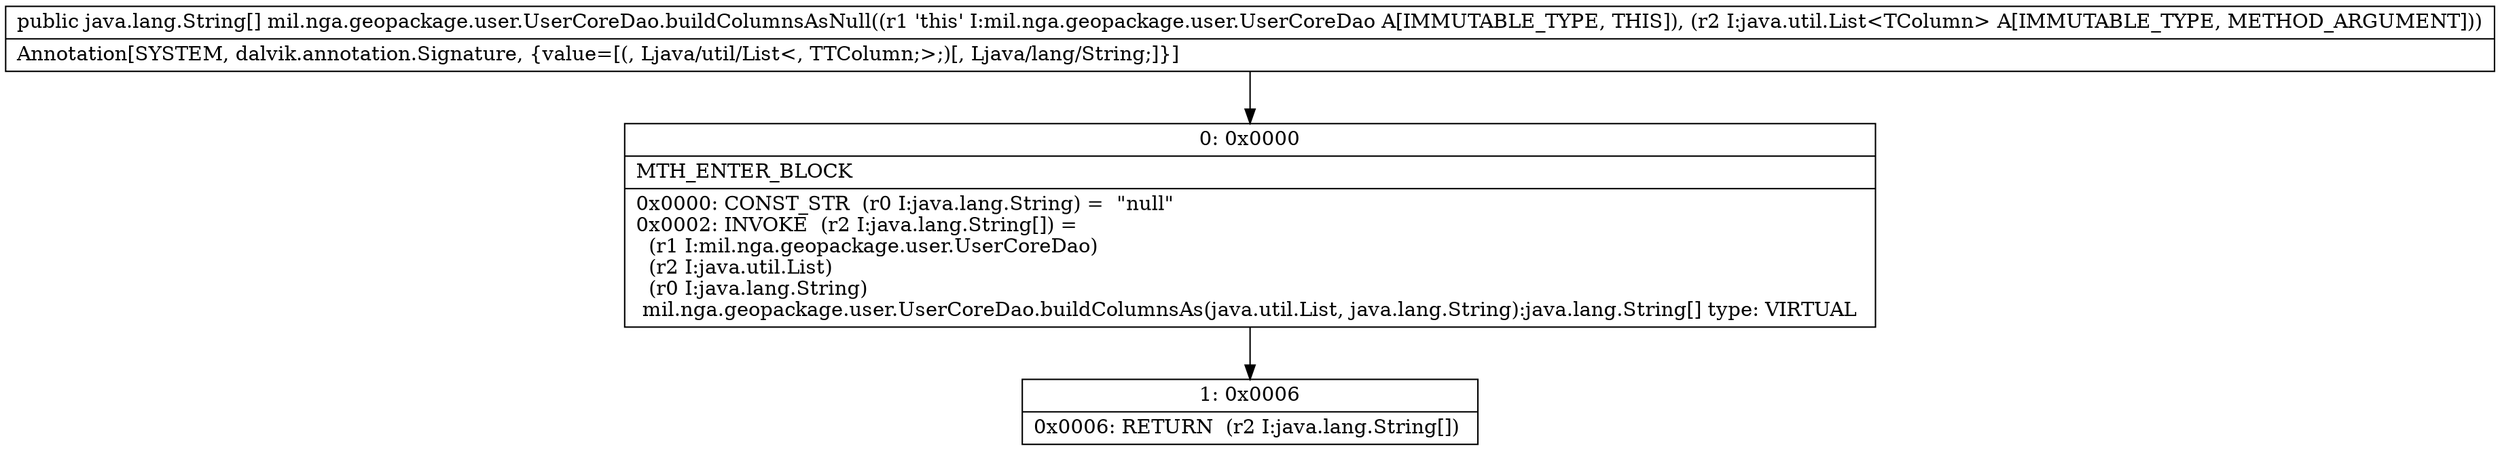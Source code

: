 digraph "CFG formil.nga.geopackage.user.UserCoreDao.buildColumnsAsNull(Ljava\/util\/List;)[Ljava\/lang\/String;" {
Node_0 [shape=record,label="{0\:\ 0x0000|MTH_ENTER_BLOCK\l|0x0000: CONST_STR  (r0 I:java.lang.String) =  \"null\" \l0x0002: INVOKE  (r2 I:java.lang.String[]) = \l  (r1 I:mil.nga.geopackage.user.UserCoreDao)\l  (r2 I:java.util.List)\l  (r0 I:java.lang.String)\l mil.nga.geopackage.user.UserCoreDao.buildColumnsAs(java.util.List, java.lang.String):java.lang.String[] type: VIRTUAL \l}"];
Node_1 [shape=record,label="{1\:\ 0x0006|0x0006: RETURN  (r2 I:java.lang.String[]) \l}"];
MethodNode[shape=record,label="{public java.lang.String[] mil.nga.geopackage.user.UserCoreDao.buildColumnsAsNull((r1 'this' I:mil.nga.geopackage.user.UserCoreDao A[IMMUTABLE_TYPE, THIS]), (r2 I:java.util.List\<TColumn\> A[IMMUTABLE_TYPE, METHOD_ARGUMENT]))  | Annotation[SYSTEM, dalvik.annotation.Signature, \{value=[(, Ljava\/util\/List\<, TTColumn;\>;)[, Ljava\/lang\/String;]\}]\l}"];
MethodNode -> Node_0;
Node_0 -> Node_1;
}

